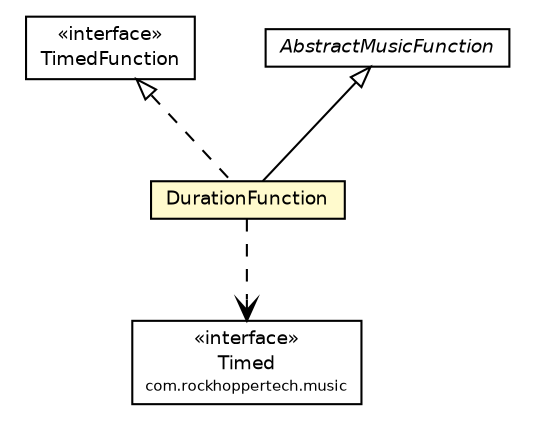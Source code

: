 #!/usr/local/bin/dot
#
# Class diagram 
# Generated by UMLGraph version R5_6-24-gf6e263 (http://www.umlgraph.org/)
#

digraph G {
	edge [fontname="Helvetica",fontsize=10,labelfontname="Helvetica",labelfontsize=10];
	node [fontname="Helvetica",fontsize=10,shape=plaintext];
	nodesep=0.25;
	ranksep=0.5;
	// com.rockhoppertech.music.Timed
	c3668 [label=<<table title="com.rockhoppertech.music.Timed" border="0" cellborder="1" cellspacing="0" cellpadding="2" port="p" href="../../../Timed.html">
		<tr><td><table border="0" cellspacing="0" cellpadding="1">
<tr><td align="center" balign="center"> &#171;interface&#187; </td></tr>
<tr><td align="center" balign="center"> Timed </td></tr>
<tr><td align="center" balign="center"><font point-size="7.0"> com.rockhoppertech.music </font></td></tr>
		</table></td></tr>
		</table>>, URL="../../../Timed.html", fontname="Helvetica", fontcolor="black", fontsize=9.0];
	// com.rockhoppertech.music.midi.js.function.TimedFunction
	c3704 [label=<<table title="com.rockhoppertech.music.midi.js.function.TimedFunction" border="0" cellborder="1" cellspacing="0" cellpadding="2" port="p" href="./TimedFunction.html">
		<tr><td><table border="0" cellspacing="0" cellpadding="1">
<tr><td align="center" balign="center"> &#171;interface&#187; </td></tr>
<tr><td align="center" balign="center"> TimedFunction </td></tr>
		</table></td></tr>
		</table>>, URL="./TimedFunction.html", fontname="Helvetica", fontcolor="black", fontsize=9.0];
	// com.rockhoppertech.music.midi.js.function.DurationFunction
	c3708 [label=<<table title="com.rockhoppertech.music.midi.js.function.DurationFunction" border="0" cellborder="1" cellspacing="0" cellpadding="2" port="p" bgcolor="lemonChiffon" href="./DurationFunction.html">
		<tr><td><table border="0" cellspacing="0" cellpadding="1">
<tr><td align="center" balign="center"> DurationFunction </td></tr>
		</table></td></tr>
		</table>>, URL="./DurationFunction.html", fontname="Helvetica", fontcolor="black", fontsize=9.0];
	// com.rockhoppertech.music.midi.js.function.AbstractMusicFunction
	c3710 [label=<<table title="com.rockhoppertech.music.midi.js.function.AbstractMusicFunction" border="0" cellborder="1" cellspacing="0" cellpadding="2" port="p" href="./AbstractMusicFunction.html">
		<tr><td><table border="0" cellspacing="0" cellpadding="1">
<tr><td align="center" balign="center"><font face="Helvetica-Oblique"> AbstractMusicFunction </font></td></tr>
		</table></td></tr>
		</table>>, URL="./AbstractMusicFunction.html", fontname="Helvetica", fontcolor="black", fontsize=9.0];
	//com.rockhoppertech.music.midi.js.function.DurationFunction extends com.rockhoppertech.music.midi.js.function.AbstractMusicFunction
	c3710:p -> c3708:p [dir=back,arrowtail=empty];
	//com.rockhoppertech.music.midi.js.function.DurationFunction implements com.rockhoppertech.music.midi.js.function.TimedFunction
	c3704:p -> c3708:p [dir=back,arrowtail=empty,style=dashed];
	// com.rockhoppertech.music.midi.js.function.DurationFunction DEPEND com.rockhoppertech.music.Timed
	c3708:p -> c3668:p [taillabel="", label="", headlabel="", fontname="Helvetica", fontcolor="black", fontsize=10.0, color="black", arrowhead=open, style=dashed];
}

